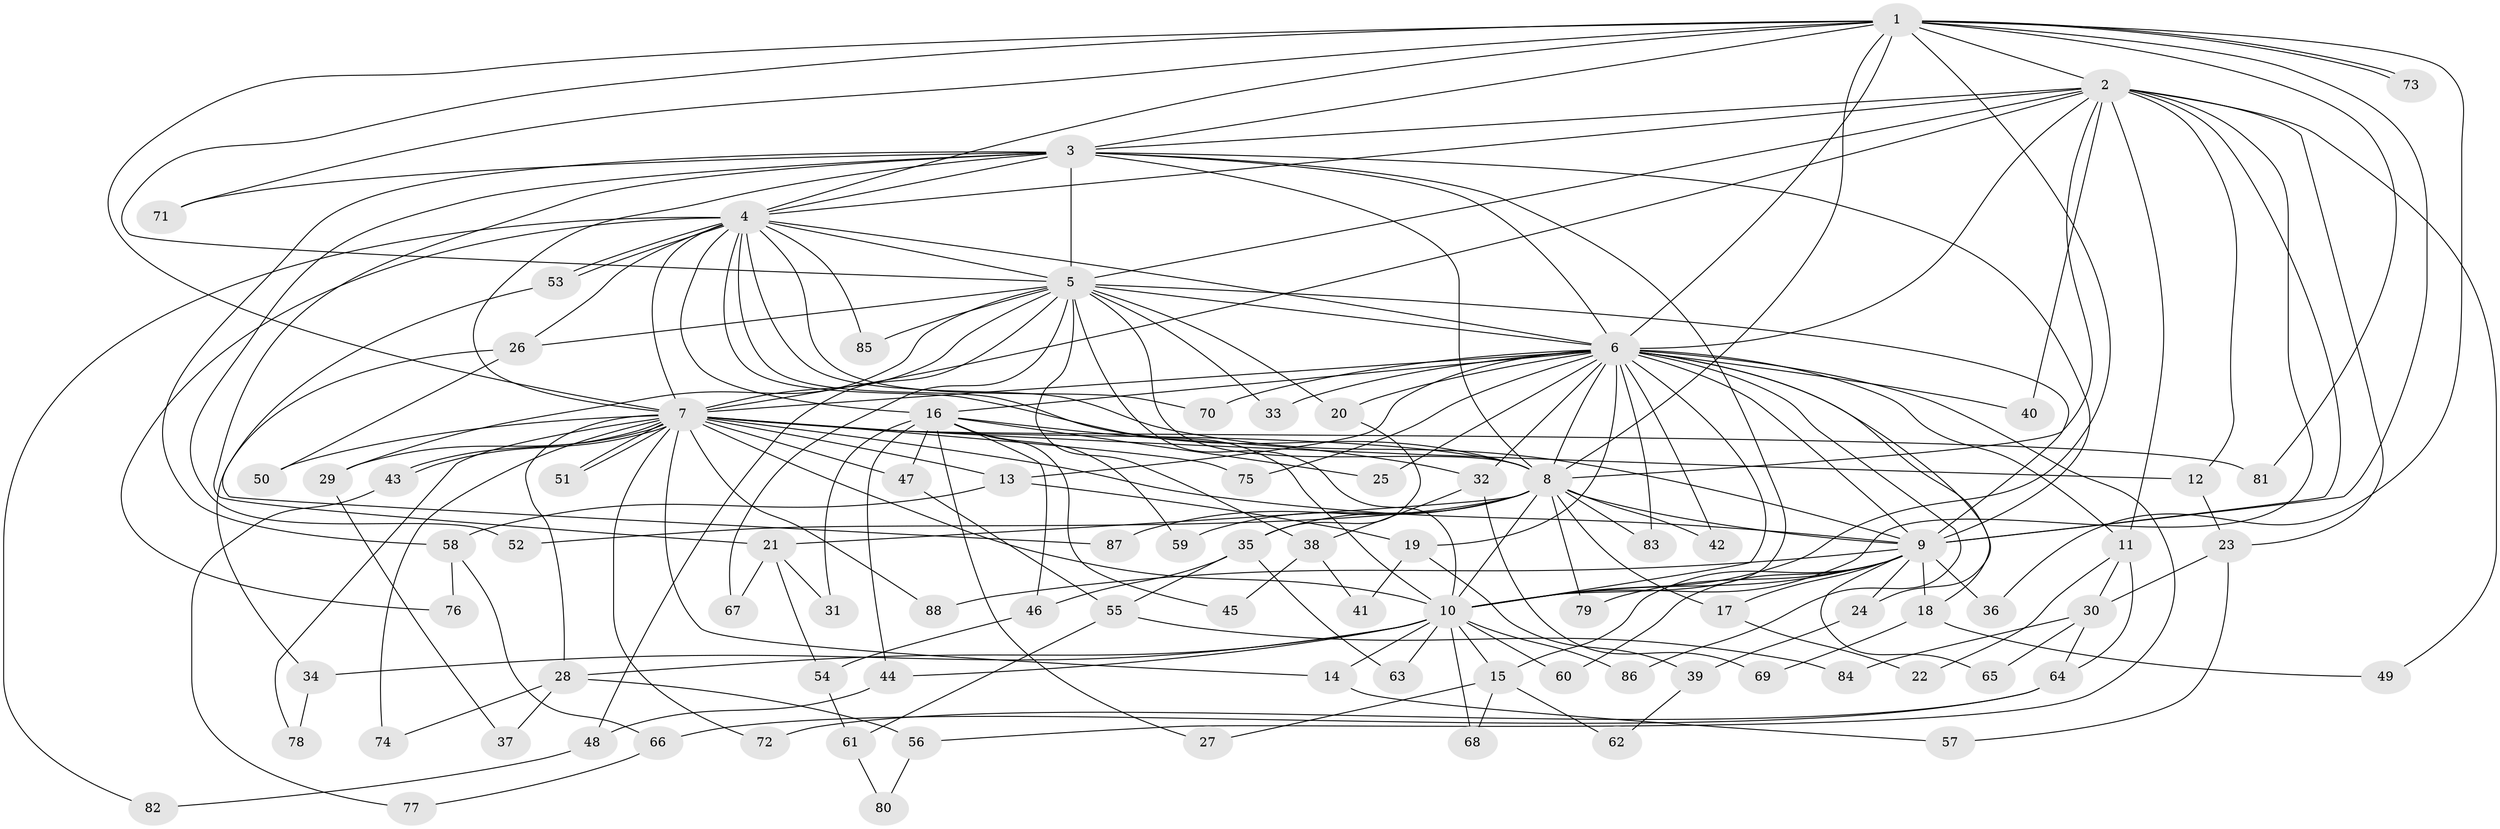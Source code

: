 // Generated by graph-tools (version 1.1) at 2025/11/02/27/25 16:11:04]
// undirected, 88 vertices, 201 edges
graph export_dot {
graph [start="1"]
  node [color=gray90,style=filled];
  1;
  2;
  3;
  4;
  5;
  6;
  7;
  8;
  9;
  10;
  11;
  12;
  13;
  14;
  15;
  16;
  17;
  18;
  19;
  20;
  21;
  22;
  23;
  24;
  25;
  26;
  27;
  28;
  29;
  30;
  31;
  32;
  33;
  34;
  35;
  36;
  37;
  38;
  39;
  40;
  41;
  42;
  43;
  44;
  45;
  46;
  47;
  48;
  49;
  50;
  51;
  52;
  53;
  54;
  55;
  56;
  57;
  58;
  59;
  60;
  61;
  62;
  63;
  64;
  65;
  66;
  67;
  68;
  69;
  70;
  71;
  72;
  73;
  74;
  75;
  76;
  77;
  78;
  79;
  80;
  81;
  82;
  83;
  84;
  85;
  86;
  87;
  88;
  1 -- 2;
  1 -- 3;
  1 -- 4;
  1 -- 5;
  1 -- 6;
  1 -- 7;
  1 -- 8;
  1 -- 9;
  1 -- 10;
  1 -- 36;
  1 -- 71;
  1 -- 73;
  1 -- 73;
  1 -- 81;
  2 -- 3;
  2 -- 4;
  2 -- 5;
  2 -- 6;
  2 -- 7;
  2 -- 8;
  2 -- 9;
  2 -- 10;
  2 -- 11;
  2 -- 12;
  2 -- 23;
  2 -- 40;
  2 -- 49;
  3 -- 4;
  3 -- 5;
  3 -- 6;
  3 -- 7;
  3 -- 8;
  3 -- 9;
  3 -- 10;
  3 -- 21;
  3 -- 52;
  3 -- 58;
  3 -- 71;
  4 -- 5;
  4 -- 6;
  4 -- 7;
  4 -- 8;
  4 -- 9;
  4 -- 10;
  4 -- 16;
  4 -- 26;
  4 -- 53;
  4 -- 53;
  4 -- 70;
  4 -- 76;
  4 -- 82;
  4 -- 85;
  5 -- 6;
  5 -- 7;
  5 -- 8;
  5 -- 9;
  5 -- 10;
  5 -- 20;
  5 -- 26;
  5 -- 29;
  5 -- 33;
  5 -- 38;
  5 -- 48;
  5 -- 67;
  5 -- 85;
  6 -- 7;
  6 -- 8;
  6 -- 9;
  6 -- 10;
  6 -- 11;
  6 -- 13;
  6 -- 16;
  6 -- 18;
  6 -- 19;
  6 -- 20;
  6 -- 24;
  6 -- 25;
  6 -- 32;
  6 -- 33;
  6 -- 40;
  6 -- 42;
  6 -- 56;
  6 -- 70;
  6 -- 75;
  6 -- 83;
  6 -- 86;
  7 -- 8;
  7 -- 9;
  7 -- 10;
  7 -- 12;
  7 -- 13;
  7 -- 14;
  7 -- 28;
  7 -- 29;
  7 -- 43;
  7 -- 43;
  7 -- 47;
  7 -- 50;
  7 -- 51;
  7 -- 51;
  7 -- 72;
  7 -- 74;
  7 -- 75;
  7 -- 78;
  7 -- 81;
  7 -- 88;
  8 -- 9;
  8 -- 10;
  8 -- 17;
  8 -- 21;
  8 -- 35;
  8 -- 42;
  8 -- 52;
  8 -- 59;
  8 -- 79;
  8 -- 83;
  8 -- 87;
  9 -- 10;
  9 -- 15;
  9 -- 17;
  9 -- 18;
  9 -- 24;
  9 -- 36;
  9 -- 60;
  9 -- 65;
  9 -- 79;
  9 -- 88;
  10 -- 14;
  10 -- 15;
  10 -- 28;
  10 -- 34;
  10 -- 44;
  10 -- 60;
  10 -- 63;
  10 -- 68;
  10 -- 86;
  11 -- 22;
  11 -- 30;
  11 -- 64;
  12 -- 23;
  13 -- 19;
  13 -- 58;
  14 -- 57;
  15 -- 27;
  15 -- 62;
  15 -- 68;
  16 -- 25;
  16 -- 27;
  16 -- 31;
  16 -- 32;
  16 -- 44;
  16 -- 45;
  16 -- 46;
  16 -- 47;
  16 -- 59;
  17 -- 22;
  18 -- 49;
  18 -- 69;
  19 -- 39;
  19 -- 41;
  20 -- 35;
  21 -- 31;
  21 -- 54;
  21 -- 67;
  23 -- 30;
  23 -- 57;
  24 -- 39;
  26 -- 34;
  26 -- 50;
  28 -- 37;
  28 -- 56;
  28 -- 74;
  29 -- 37;
  30 -- 64;
  30 -- 65;
  30 -- 84;
  32 -- 38;
  32 -- 69;
  34 -- 78;
  35 -- 46;
  35 -- 55;
  35 -- 63;
  38 -- 41;
  38 -- 45;
  39 -- 62;
  43 -- 77;
  44 -- 48;
  46 -- 54;
  47 -- 55;
  48 -- 82;
  53 -- 87;
  54 -- 61;
  55 -- 61;
  55 -- 84;
  56 -- 80;
  58 -- 66;
  58 -- 76;
  61 -- 80;
  64 -- 66;
  64 -- 72;
  66 -- 77;
}
